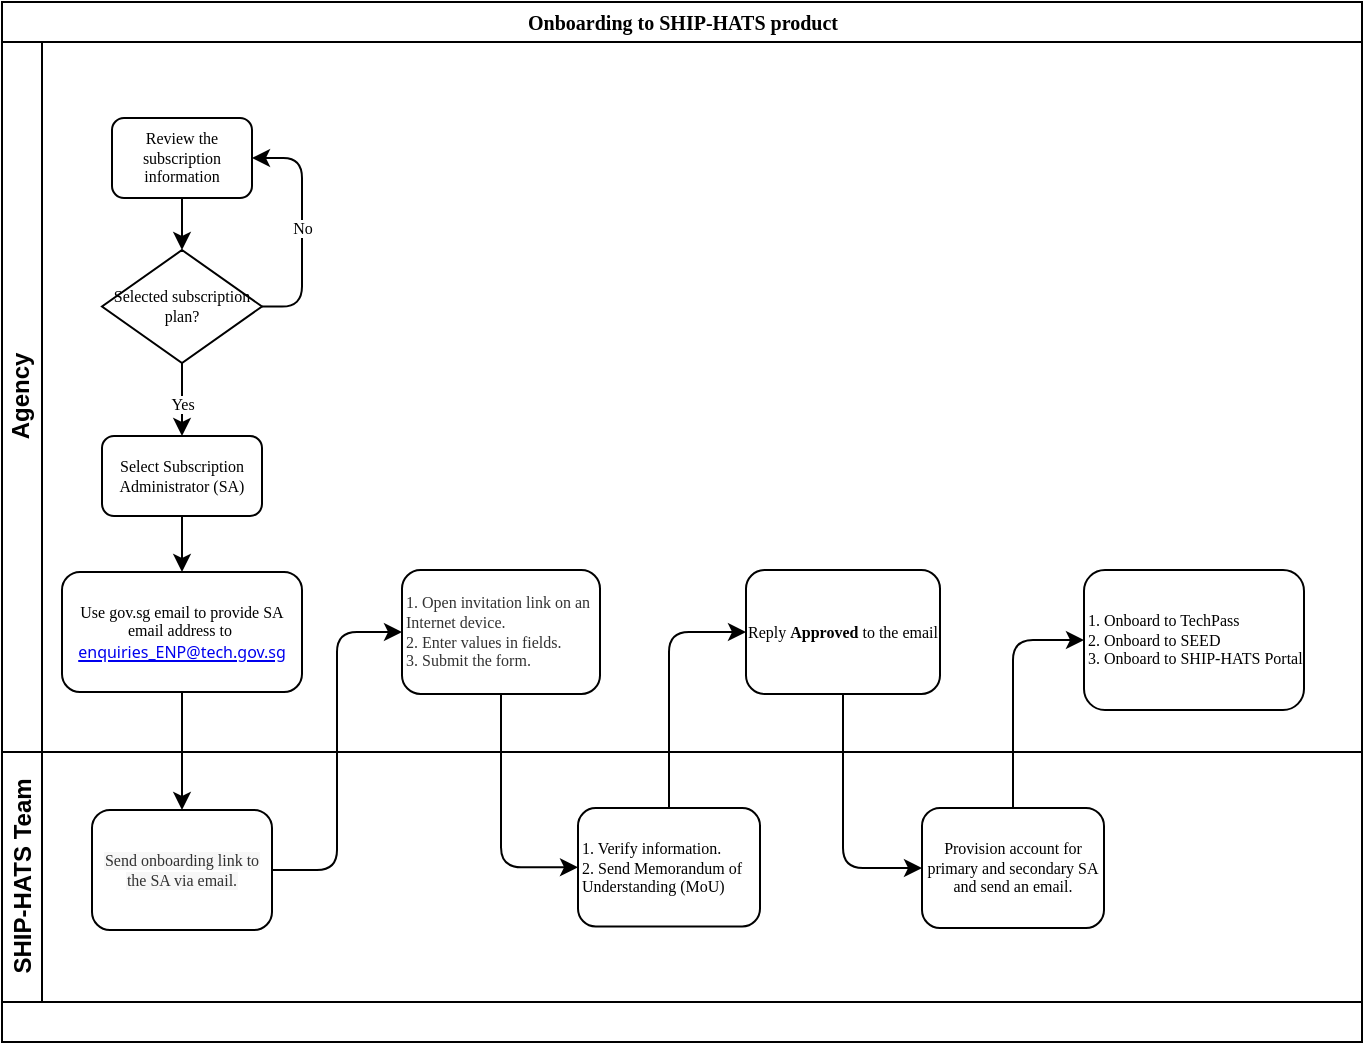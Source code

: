 <mxfile version="19.0.3" type="device"><diagram name="Page-1" id="c7488fd3-1785-93aa-aadb-54a6760d102a"><mxGraphModel dx="1036" dy="553" grid="0" gridSize="10" guides="1" tooltips="1" connect="1" arrows="1" fold="1" page="1" pageScale="1" pageWidth="1100" pageHeight="850" background="none" math="0" shadow="0"><root><mxCell id="0"/><mxCell id="1" parent="0"/><mxCell id="2b4e8129b02d487f-1" value="&lt;span style=&quot;font-size: 10px;&quot;&gt;Onboarding to SHIP-HATS product&lt;/span&gt;" style="swimlane;html=1;childLayout=stackLayout;horizontal=1;startSize=20;horizontalStack=0;rounded=0;shadow=0;labelBackgroundColor=none;strokeWidth=1;fontFamily=Verdana;fontSize=8;align=center;" parent="1" vertex="1"><mxGeometry x="180" y="80" width="680" height="520" as="geometry"/></mxCell><mxCell id="lOfjCQPFjmsXJvoliVuR-39" value="" style="edgeStyle=orthogonalEdgeStyle;rounded=1;orthogonalLoop=1;jettySize=auto;html=1;fontFamily=Verdana;fontSize=8;entryX=0;entryY=0.5;entryDx=0;entryDy=0;exitX=0.5;exitY=0;exitDx=0;exitDy=0;" edge="1" parent="2b4e8129b02d487f-1" source="lOfjCQPFjmsXJvoliVuR-35" target="lOfjCQPFjmsXJvoliVuR-38"><mxGeometry relative="1" as="geometry"><mxPoint x="444" y="315" as="targetPoint"/></mxGeometry></mxCell><mxCell id="lOfjCQPFjmsXJvoliVuR-43" style="edgeStyle=orthogonalEdgeStyle;rounded=1;orthogonalLoop=1;jettySize=auto;html=1;entryX=0;entryY=0.5;entryDx=0;entryDy=0;fontFamily=Verdana;fontSize=8;" edge="1" parent="2b4e8129b02d487f-1" source="lOfjCQPFjmsXJvoliVuR-25" target="lOfjCQPFjmsXJvoliVuR-27"><mxGeometry relative="1" as="geometry"/></mxCell><mxCell id="lOfjCQPFjmsXJvoliVuR-44" style="edgeStyle=orthogonalEdgeStyle;rounded=1;orthogonalLoop=1;jettySize=auto;html=1;entryX=0;entryY=0.5;entryDx=0;entryDy=0;fontFamily=Verdana;fontSize=8;" edge="1" parent="2b4e8129b02d487f-1" source="lOfjCQPFjmsXJvoliVuR-27" target="lOfjCQPFjmsXJvoliVuR-28"><mxGeometry relative="1" as="geometry"/></mxCell><mxCell id="lOfjCQPFjmsXJvoliVuR-45" style="edgeStyle=orthogonalEdgeStyle;rounded=1;orthogonalLoop=1;jettySize=auto;html=1;entryX=0;entryY=0.5;entryDx=0;entryDy=0;fontFamily=Verdana;fontSize=8;exitX=0.5;exitY=0;exitDx=0;exitDy=0;" edge="1" parent="2b4e8129b02d487f-1" source="lOfjCQPFjmsXJvoliVuR-28" target="lOfjCQPFjmsXJvoliVuR-33"><mxGeometry relative="1" as="geometry"/></mxCell><mxCell id="lOfjCQPFjmsXJvoliVuR-46" style="edgeStyle=orthogonalEdgeStyle;rounded=1;orthogonalLoop=1;jettySize=auto;html=1;entryX=0;entryY=0.5;entryDx=0;entryDy=0;fontFamily=Verdana;fontSize=8;exitX=0.5;exitY=1;exitDx=0;exitDy=0;" edge="1" parent="2b4e8129b02d487f-1" source="lOfjCQPFjmsXJvoliVuR-33" target="lOfjCQPFjmsXJvoliVuR-35"><mxGeometry relative="1" as="geometry"/></mxCell><mxCell id="lOfjCQPFjmsXJvoliVuR-50" value="" style="edgeStyle=orthogonalEdgeStyle;rounded=1;orthogonalLoop=1;jettySize=auto;html=1;fontFamily=Verdana;fontSize=8;" edge="1" parent="2b4e8129b02d487f-1" source="2b4e8129b02d487f-9" target="lOfjCQPFjmsXJvoliVuR-25"><mxGeometry relative="1" as="geometry"/></mxCell><mxCell id="2b4e8129b02d487f-2" value="Agency" style="swimlane;html=1;startSize=20;horizontal=0;" parent="2b4e8129b02d487f-1" vertex="1"><mxGeometry y="20" width="680" height="355" as="geometry"/></mxCell><mxCell id="lOfjCQPFjmsXJvoliVuR-15" value="" style="edgeStyle=orthogonalEdgeStyle;rounded=1;orthogonalLoop=1;jettySize=auto;html=1;fontSize=10;" edge="1" parent="2b4e8129b02d487f-2" source="2b4e8129b02d487f-6" target="lOfjCQPFjmsXJvoliVuR-14"><mxGeometry relative="1" as="geometry"/></mxCell><mxCell id="2b4e8129b02d487f-6" value="Review the subscription information" style="rounded=1;whiteSpace=wrap;html=1;shadow=0;labelBackgroundColor=none;strokeWidth=1;fontFamily=Verdana;fontSize=8;align=center;" parent="2b4e8129b02d487f-2" vertex="1"><mxGeometry x="55" y="38" width="70" height="40" as="geometry"/></mxCell><mxCell id="2b4e8129b02d487f-9" value="Use gov.sg email to provide SA email address to&amp;nbsp;&lt;br&gt;&lt;font style=&quot;font-size: 8px;&quot;&gt;&lt;a style=&quot;box-sizing: inherit; -webkit-tap-highlight-color: rgba(0, 0, 0, 0); text-size-adjust: none; text-decoration-color: var(--link-text-decoration-color); text-decoration-skip-ink: auto; cursor: pointer; border-bottom: var(--link-border-bottom); font-family: &amp;quot;Source Sans Pro&amp;quot;, &amp;quot;system-ui&amp;quot;, -apple-system, &amp;quot;Segoe UI&amp;quot;, &amp;quot;Helvetica Neue&amp;quot;, Helvetica, Arial, sans-serif; text-align: left; background-color: rgb(255, 255, 255);&quot; href=&quot;mailto:enquiries_ENP@tech.gov.sg&quot;&gt;enquiries_ENP@tech.gov.sg&lt;/a&gt;&lt;br&gt;&lt;/font&gt;" style="rounded=1;whiteSpace=wrap;html=1;shadow=0;labelBackgroundColor=none;strokeWidth=1;fontFamily=Verdana;fontSize=8;align=center;" parent="2b4e8129b02d487f-2" vertex="1"><mxGeometry x="30" y="265" width="120" height="60" as="geometry"/></mxCell><mxCell id="lOfjCQPFjmsXJvoliVuR-51" value="" style="edgeStyle=orthogonalEdgeStyle;rounded=1;orthogonalLoop=1;jettySize=auto;html=1;fontFamily=Verdana;fontSize=8;" edge="1" parent="2b4e8129b02d487f-2" source="lOfjCQPFjmsXJvoliVuR-14" target="lOfjCQPFjmsXJvoliVuR-23"><mxGeometry relative="1" as="geometry"/></mxCell><mxCell id="lOfjCQPFjmsXJvoliVuR-52" value="Yes" style="edgeLabel;html=1;align=center;verticalAlign=middle;resizable=0;points=[];fontSize=8;fontFamily=Verdana;" vertex="1" connectable="0" parent="lOfjCQPFjmsXJvoliVuR-51"><mxGeometry x="0.231" relative="1" as="geometry"><mxPoint as="offset"/></mxGeometry></mxCell><mxCell id="lOfjCQPFjmsXJvoliVuR-53" value="No" style="edgeStyle=orthogonalEdgeStyle;rounded=1;orthogonalLoop=1;jettySize=auto;html=1;entryX=1;entryY=0.5;entryDx=0;entryDy=0;fontFamily=Verdana;fontSize=8;exitX=1;exitY=0.5;exitDx=0;exitDy=0;exitPerimeter=0;" edge="1" parent="2b4e8129b02d487f-2" source="lOfjCQPFjmsXJvoliVuR-14" target="2b4e8129b02d487f-6"><mxGeometry relative="1" as="geometry"/></mxCell><mxCell id="lOfjCQPFjmsXJvoliVuR-14" value="Selected subscription &lt;br&gt;plan?" style="strokeWidth=1;html=1;shape=mxgraph.flowchart.decision;whiteSpace=wrap;rounded=1;shadow=0;labelBackgroundColor=none;fontFamily=Verdana;fontSize=8;align=center;" vertex="1" parent="2b4e8129b02d487f-2"><mxGeometry x="50" y="104" width="80" height="56.5" as="geometry"/></mxCell><mxCell id="lOfjCQPFjmsXJvoliVuR-24" value="" style="edgeStyle=orthogonalEdgeStyle;rounded=1;orthogonalLoop=1;jettySize=auto;html=1;fontFamily=Verdana;fontSize=8;" edge="1" parent="2b4e8129b02d487f-2" source="lOfjCQPFjmsXJvoliVuR-23" target="2b4e8129b02d487f-9"><mxGeometry relative="1" as="geometry"/></mxCell><mxCell id="lOfjCQPFjmsXJvoliVuR-23" value="Select Subscription&lt;br&gt;Administrator (SA)" style="rounded=1;whiteSpace=wrap;html=1;fontFamily=Verdana;fontSize=8;" vertex="1" parent="2b4e8129b02d487f-2"><mxGeometry x="50" y="197" width="80" height="40" as="geometry"/></mxCell><mxCell id="lOfjCQPFjmsXJvoliVuR-27" value="&lt;span style=&quot;color: rgb(50, 50, 50); background-color: rgb(255, 255, 255);&quot;&gt;&lt;font style=&quot;font-size: 8px;&quot;&gt;1. Open invitation link on an Internet device.&lt;br&gt;2. Enter values in fields.&lt;br&gt;3.&amp;nbsp;Submit the form.&lt;/font&gt;&lt;/span&gt;" style="rounded=1;whiteSpace=wrap;html=1;fontFamily=Verdana;fontSize=8;align=left;" vertex="1" parent="2b4e8129b02d487f-2"><mxGeometry x="200" y="264" width="99" height="62" as="geometry"/></mxCell><mxCell id="lOfjCQPFjmsXJvoliVuR-33" value="Reply &lt;b&gt;Approved&lt;/b&gt; to the email" style="rounded=1;whiteSpace=wrap;html=1;fontFamily=Verdana;fontSize=8;" vertex="1" parent="2b4e8129b02d487f-2"><mxGeometry x="372" y="264" width="97" height="62" as="geometry"/></mxCell><mxCell id="lOfjCQPFjmsXJvoliVuR-38" value="&lt;div style=&quot;&quot;&gt;&lt;/div&gt;1. Onboard to TechPass&lt;br&gt;2. Onboard to SEED&lt;br&gt;3. Onboard to SHIP-HATS Portal" style="rounded=1;whiteSpace=wrap;html=1;fontFamily=Verdana;fontSize=8;align=left;" vertex="1" parent="2b4e8129b02d487f-2"><mxGeometry x="541" y="264" width="110" height="70" as="geometry"/></mxCell><mxCell id="2b4e8129b02d487f-3" value="SHIP-HATS Team" style="swimlane;html=1;startSize=20;horizontal=0;" parent="2b4e8129b02d487f-1" vertex="1"><mxGeometry y="375" width="680" height="125" as="geometry"/></mxCell><mxCell id="lOfjCQPFjmsXJvoliVuR-25" value="&lt;span style=&quot;color: rgb(50, 50, 50); text-align: left; background-color: rgb(247, 247, 247);&quot;&gt;&lt;font style=&quot;font-size: 8px;&quot;&gt;Send onboarding link to the SA via email.&lt;/font&gt;&lt;/span&gt;" style="rounded=1;whiteSpace=wrap;html=1;fontFamily=Verdana;fontSize=8;" vertex="1" parent="2b4e8129b02d487f-3"><mxGeometry x="45" y="29" width="90" height="60" as="geometry"/></mxCell><mxCell id="lOfjCQPFjmsXJvoliVuR-28" value="1. Verify information.&lt;br&gt;2. Send Memorandum of Understanding (MoU)" style="rounded=1;whiteSpace=wrap;html=1;fontSize=8;fontFamily=Verdana;align=left;" vertex="1" parent="2b4e8129b02d487f-3"><mxGeometry x="288" y="28" width="91" height="59.25" as="geometry"/></mxCell><mxCell id="lOfjCQPFjmsXJvoliVuR-35" value="Provision account for primary and secondary SA and send an email." style="rounded=1;whiteSpace=wrap;html=1;fontFamily=Verdana;fontSize=8;" vertex="1" parent="2b4e8129b02d487f-3"><mxGeometry x="460" y="28" width="91" height="60" as="geometry"/></mxCell></root></mxGraphModel></diagram></mxfile>